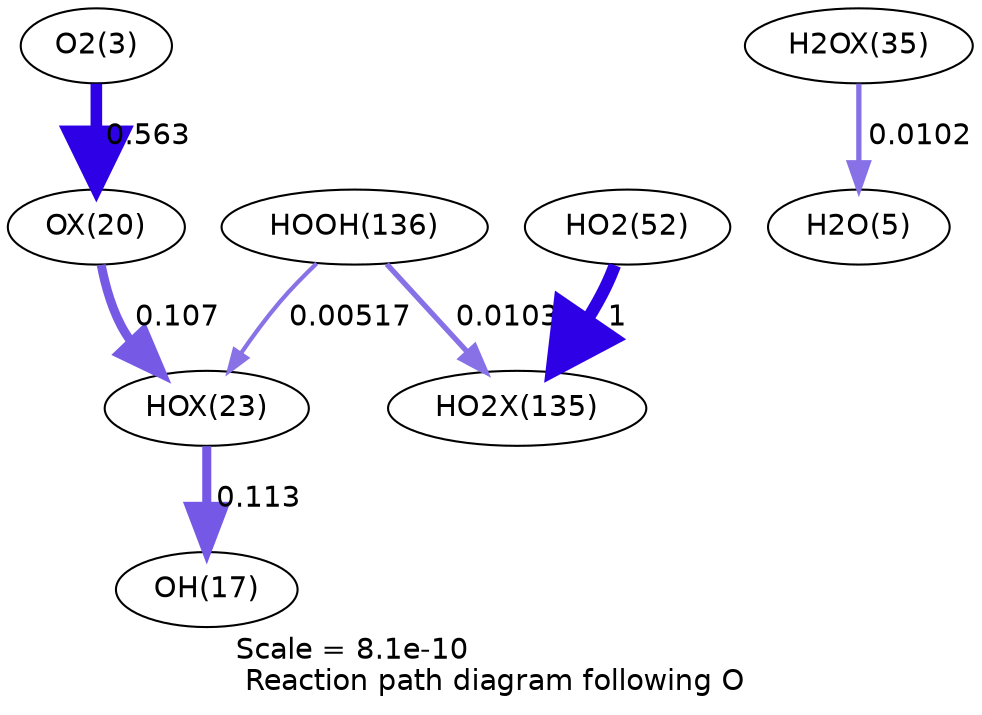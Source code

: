 digraph reaction_paths {
center=1;
s5 -> s47[fontname="Helvetica", penwidth=5.57, arrowsize=2.78, color="0.7, 1.06, 0.9"
, label=" 0.563"];
s47 -> s50[fontname="Helvetica", penwidth=4.32, arrowsize=2.16, color="0.7, 0.607, 0.9"
, label=" 0.107"];
s50 -> s19[fontname="Helvetica", penwidth=4.35, arrowsize=2.18, color="0.7, 0.613, 0.9"
, label=" 0.113"];
s24 -> s50[fontname="Helvetica", penwidth=2.03, arrowsize=1.01, color="0.7, 0.505, 0.9"
, label=" 0.00517"];
s54 -> s7[fontname="Helvetica", penwidth=2.54, arrowsize=1.27, color="0.7, 0.51, 0.9"
, label=" 0.0102"];
s21 -> s68[fontname="Helvetica", penwidth=6, arrowsize=3, color="0.7, 1.5, 0.9"
, label=" 1"];
s24 -> s68[fontname="Helvetica", penwidth=2.55, arrowsize=1.27, color="0.7, 0.51, 0.9"
, label=" 0.0103"];
s5 [ fontname="Helvetica", label="O2(3)"];
s7 [ fontname="Helvetica", label="H2O(5)"];
s19 [ fontname="Helvetica", label="OH(17)"];
s21 [ fontname="Helvetica", label="HO2(52)"];
s24 [ fontname="Helvetica", label="HOOH(136)"];
s47 [ fontname="Helvetica", label="OX(20)"];
s50 [ fontname="Helvetica", label="HOX(23)"];
s54 [ fontname="Helvetica", label="H2OX(35)"];
s68 [ fontname="Helvetica", label="HO2X(135)"];
 label = "Scale = 8.1e-10\l Reaction path diagram following O";
 fontname = "Helvetica";
}
